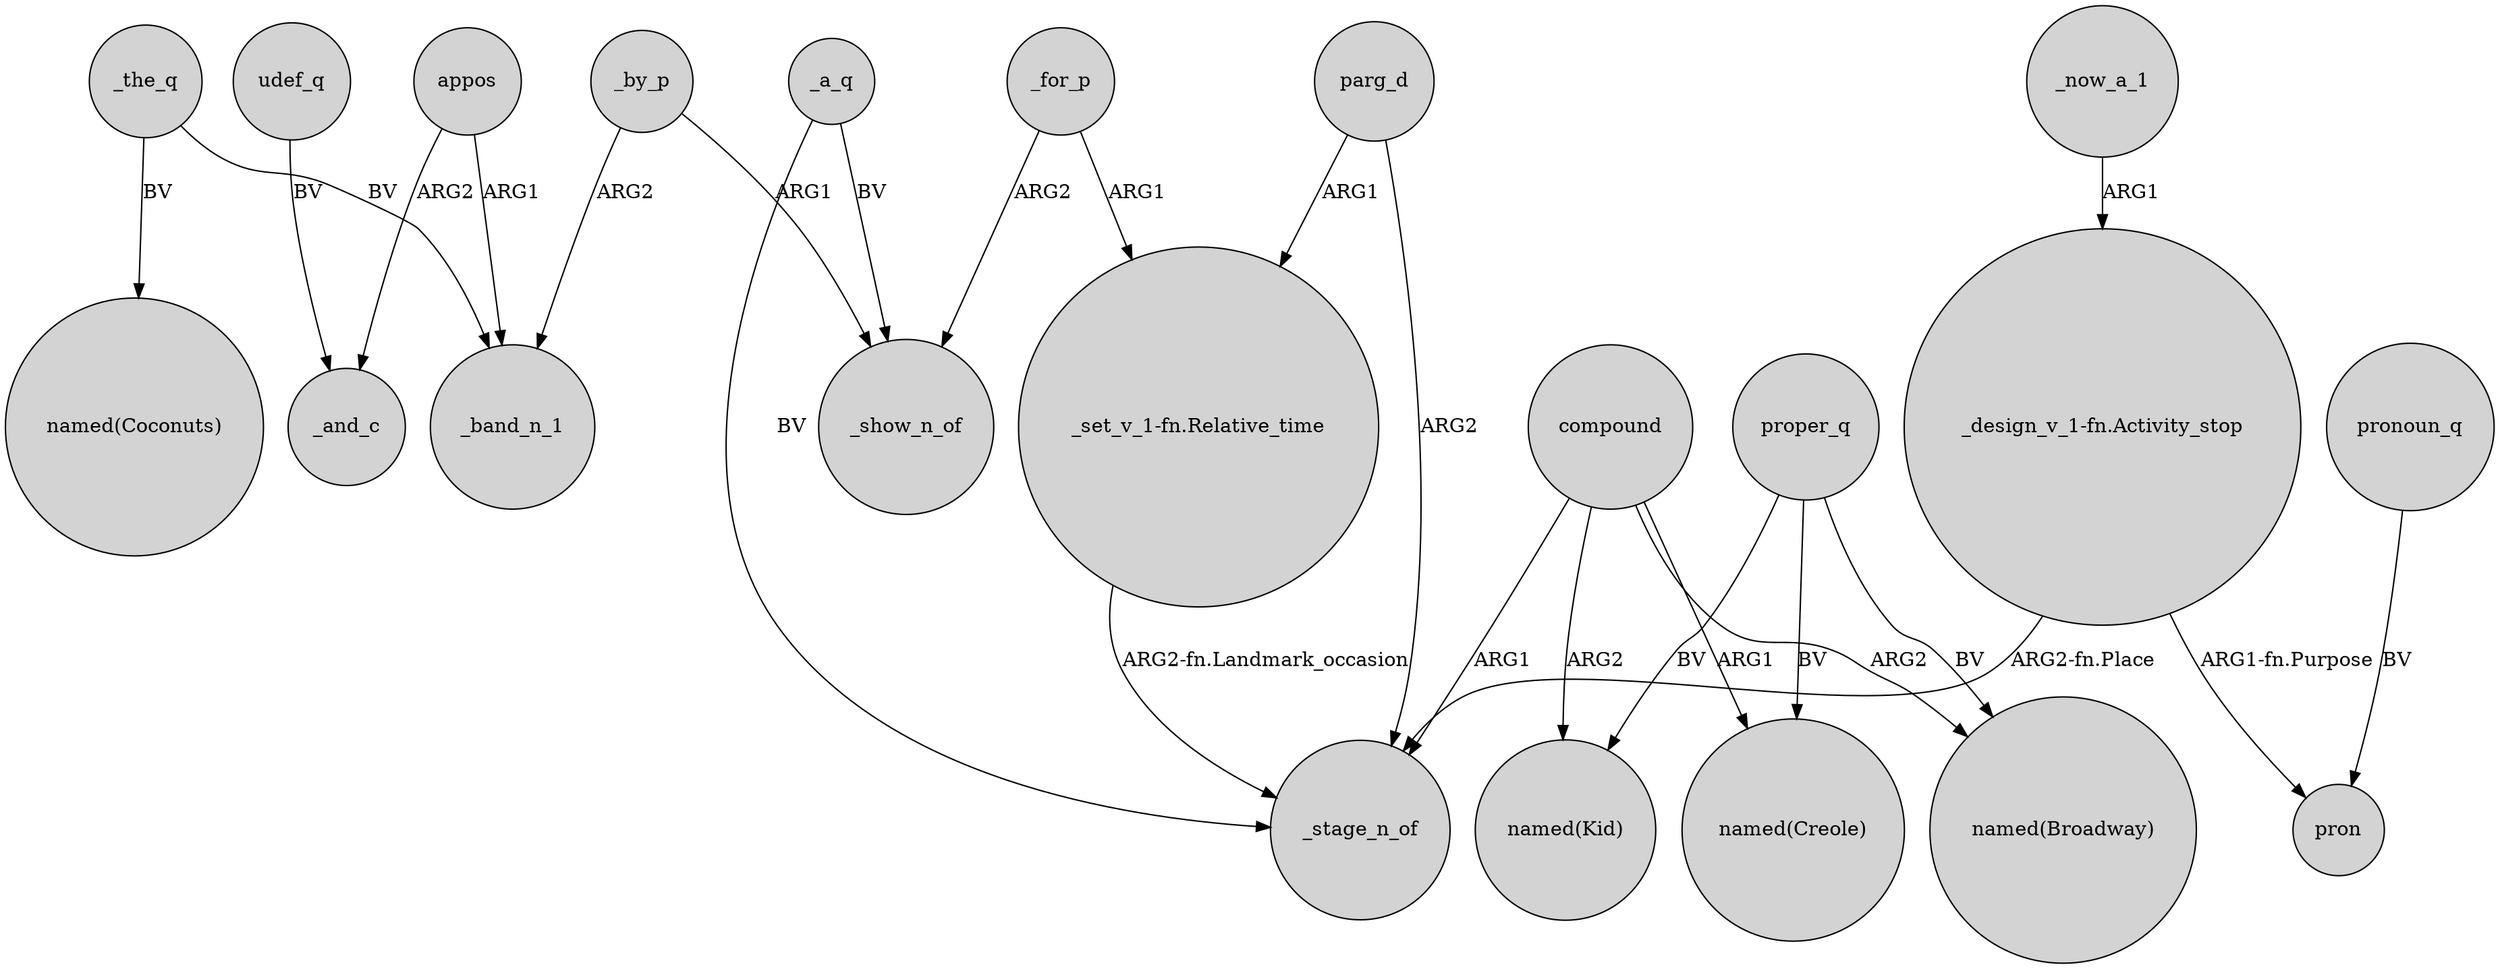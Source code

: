digraph {
	node [shape=circle style=filled]
	appos -> _band_n_1 [label=ARG1]
	compound -> "named(Creole)" [label=ARG1]
	proper_q -> "named(Creole)" [label=BV]
	_now_a_1 -> "_design_v_1-fn.Activity_stop" [label=ARG1]
	appos -> _and_c [label=ARG2]
	"_set_v_1-fn.Relative_time" -> _stage_n_of [label="ARG2-fn.Landmark_occasion"]
	compound -> "named(Kid)" [label=ARG2]
	udef_q -> _and_c [label=BV]
	_the_q -> "named(Coconuts)" [label=BV]
	pronoun_q -> pron [label=BV]
	parg_d -> "_set_v_1-fn.Relative_time" [label=ARG1]
	_a_q -> _stage_n_of [label=BV]
	proper_q -> "named(Broadway)" [label=BV]
	_by_p -> _band_n_1 [label=ARG2]
	_a_q -> _show_n_of [label=BV]
	"_design_v_1-fn.Activity_stop" -> pron [label="ARG1-fn.Purpose"]
	compound -> _stage_n_of [label=ARG1]
	"_design_v_1-fn.Activity_stop" -> _stage_n_of [label="ARG2-fn.Place"]
	_by_p -> _show_n_of [label=ARG1]
	compound -> "named(Broadway)" [label=ARG2]
	_for_p -> _show_n_of [label=ARG2]
	parg_d -> _stage_n_of [label=ARG2]
	_the_q -> _band_n_1 [label=BV]
	proper_q -> "named(Kid)" [label=BV]
	_for_p -> "_set_v_1-fn.Relative_time" [label=ARG1]
}
